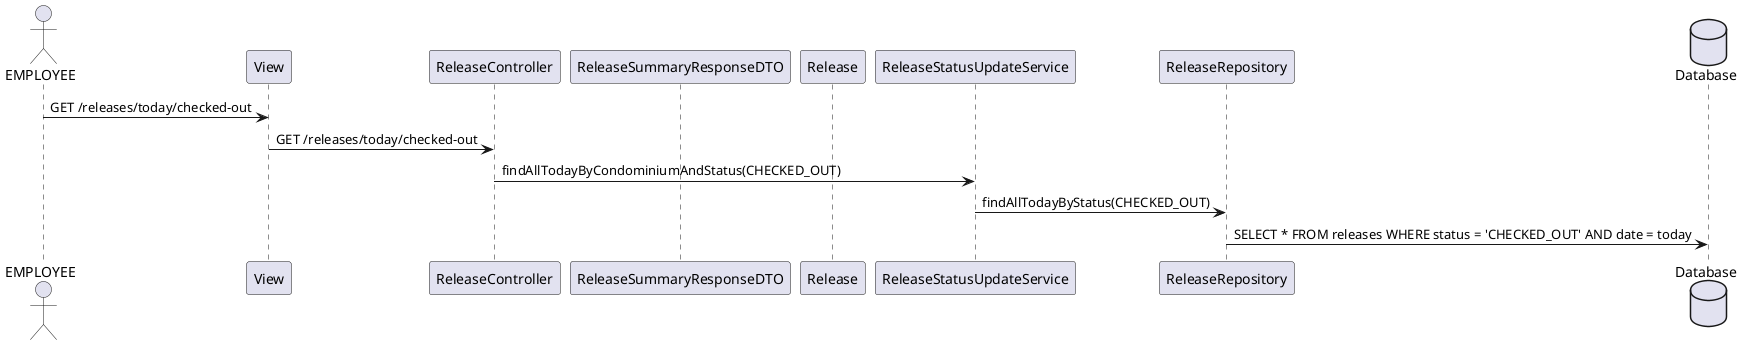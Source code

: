 @startuml
actor EMPLOYEE
participant View
participant ReleaseController
participant ReleaseSummaryResponseDTO
participant Release
participant ReleaseStatusUpdateService
participant ReleaseRepository
database Database

EMPLOYEE -> View : GET /releases/today/checked-out
View -> ReleaseController : GET /releases/today/checked-out
ReleaseController -> ReleaseStatusUpdateService : findAllTodayByCondominiumAndStatus(CHECKED_OUT)
ReleaseStatusUpdateService -> ReleaseRepository : findAllTodayByStatus(CHECKED_OUT)
ReleaseRepository -> Database : SELECT * FROM releases WHERE status = 'CHECKED_OUT' AND date = today
@enduml

